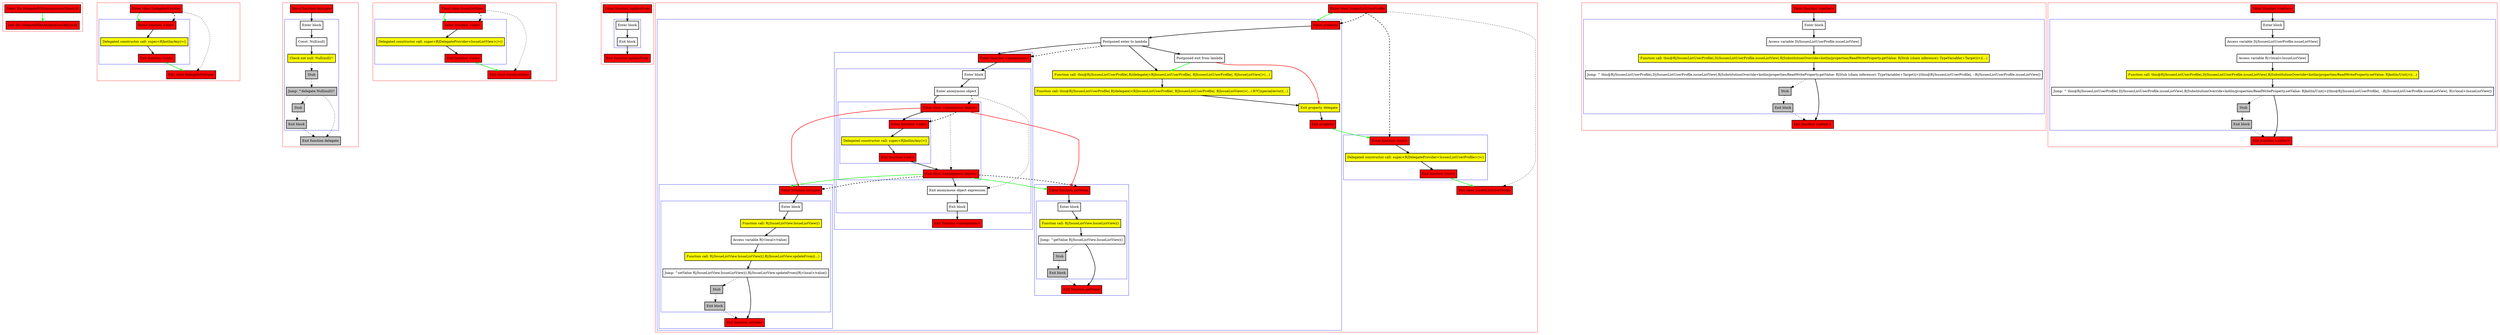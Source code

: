 digraph delegateWithAnonymousObject_kt {
    graph [nodesep=3]
    node [shape=box penwidth=2]
    edge [penwidth=2]

    subgraph cluster_0 {
        color=red
        0 [label="Enter file delegateWithAnonymousObject.kt" style="filled" fillcolor=red];
        1 [label="Exit file delegateWithAnonymousObject.kt" style="filled" fillcolor=red];
    }
    0 -> {1} [color=green];

    subgraph cluster_1 {
        color=red
        2 [label="Enter class DelegateProvider" style="filled" fillcolor=red];
        subgraph cluster_2 {
            color=blue
            3 [label="Enter function <init>" style="filled" fillcolor=red];
            4 [label="Delegated constructor call: super<R|kotlin/Any|>()" style="filled" fillcolor=yellow];
            5 [label="Exit function <init>" style="filled" fillcolor=red];
        }
        6 [label="Exit class DelegateProvider" style="filled" fillcolor=red];
    }
    2 -> {3} [color=green];
    2 -> {6} [style=dotted];
    2 -> {3} [style=dashed];
    3 -> {4};
    4 -> {5};
    5 -> {6} [color=green];

    subgraph cluster_3 {
        color=red
        7 [label="Enter function delegate" style="filled" fillcolor=red];
        subgraph cluster_4 {
            color=blue
            8 [label="Enter block"];
            9 [label="Const: Null(null)"];
            10 [label="Check not null: Null(null)!!" style="filled" fillcolor=yellow];
            11 [label="Stub" style="filled" fillcolor=gray];
            12 [label="Jump: ^delegate Null(null)!!" style="filled" fillcolor=gray];
            13 [label="Stub" style="filled" fillcolor=gray];
            14 [label="Exit block" style="filled" fillcolor=gray];
        }
        15 [label="Exit function delegate" style="filled" fillcolor=gray];
    }
    7 -> {8};
    8 -> {9};
    9 -> {10};
    10 -> {11} [style=dotted];
    11 -> {12} [style=dotted];
    12 -> {13 15} [style=dotted];
    13 -> {14} [style=dotted];
    14 -> {15} [style=dotted];

    subgraph cluster_5 {
        color=red
        16 [label="Enter class IssueListView" style="filled" fillcolor=red];
        subgraph cluster_6 {
            color=blue
            17 [label="Enter function <init>" style="filled" fillcolor=red];
            18 [label="Delegated constructor call: super<R|DelegateProvider<IssueListView>|>()" style="filled" fillcolor=yellow];
            19 [label="Exit function <init>" style="filled" fillcolor=red];
        }
        20 [label="Exit class IssueListView" style="filled" fillcolor=red];
    }
    16 -> {17} [color=green];
    16 -> {20} [style=dotted];
    16 -> {17} [style=dashed];
    17 -> {18};
    18 -> {19};
    19 -> {20} [color=green];

    subgraph cluster_7 {
        color=red
        21 [label="Enter function updateFrom" style="filled" fillcolor=red];
        subgraph cluster_8 {
            color=blue
            22 [label="Enter block"];
            23 [label="Exit block"];
        }
        24 [label="Exit function updateFrom" style="filled" fillcolor=red];
    }
    21 -> {22};
    22 -> {23};
    23 -> {24};

    subgraph cluster_9 {
        color=red
        25 [label="Enter class IssuesListUserProfile" style="filled" fillcolor=red];
        subgraph cluster_10 {
            color=blue
            26 [label="Enter property" style="filled" fillcolor=red];
            27 [label="Postponed enter to lambda"];
            subgraph cluster_11 {
                color=blue
                28 [label="Enter function <anonymous>" style="filled" fillcolor=red];
                subgraph cluster_12 {
                    color=blue
                    29 [label="Enter block"];
                    30 [label="Enter anonymous object"];
                    subgraph cluster_13 {
                        color=blue
                        31 [label="Enter class <anonymous object>" style="filled" fillcolor=red];
                        subgraph cluster_14 {
                            color=blue
                            32 [label="Enter function <init>" style="filled" fillcolor=red];
                            33 [label="Delegated constructor call: super<R|kotlin/Any|>()" style="filled" fillcolor=yellow];
                            34 [label="Exit function <init>" style="filled" fillcolor=red];
                        }
                        35 [label="Exit class <anonymous object>" style="filled" fillcolor=red];
                    }
                    36 [label="Exit anonymous object expression"];
                    37 [label="Exit block"];
                }
                38 [label="Exit function <anonymous>" style="filled" fillcolor=red];
            }
            subgraph cluster_15 {
                color=blue
                39 [label="Enter function setValue" style="filled" fillcolor=red];
                subgraph cluster_16 {
                    color=blue
                    40 [label="Enter block"];
                    41 [label="Function call: R|/IssueListView.IssueListView|()" style="filled" fillcolor=yellow];
                    42 [label="Access variable R|<local>/value|"];
                    43 [label="Function call: R|/IssueListView.IssueListView|().R|/IssueListView.updateFrom|(...)" style="filled" fillcolor=yellow];
                    44 [label="Jump: ^setValue R|/IssueListView.IssueListView|().R|/IssueListView.updateFrom|(R|<local>/value|)"];
                    45 [label="Stub" style="filled" fillcolor=gray];
                    46 [label="Exit block" style="filled" fillcolor=gray];
                }
                47 [label="Exit function setValue" style="filled" fillcolor=red];
            }
            subgraph cluster_17 {
                color=blue
                48 [label="Enter function getValue" style="filled" fillcolor=red];
                subgraph cluster_18 {
                    color=blue
                    49 [label="Enter block"];
                    50 [label="Function call: R|/IssueListView.IssueListView|()" style="filled" fillcolor=yellow];
                    51 [label="Jump: ^getValue R|/IssueListView.IssueListView|()"];
                    52 [label="Stub" style="filled" fillcolor=gray];
                    53 [label="Exit block" style="filled" fillcolor=gray];
                }
                54 [label="Exit function getValue" style="filled" fillcolor=red];
            }
            55 [label="Postponed exit from lambda"];
            56 [label="Function call: this@R|/IssuesListUserProfile|.R|/delegate|<R|IssuesListUserProfile|, R|IssuesListUserProfile|, R|IssueListView|>(...)" style="filled" fillcolor=yellow];
            57 [label="Function call: this@R|/IssuesListUserProfile|.R|/delegate|<R|IssuesListUserProfile|, R|IssuesListUserProfile|, R|IssueListView|>(...).R?C|special/error|(...)" style="filled" fillcolor=yellow];
            58 [label="Exit property delegate" style="filled" fillcolor=yellow];
            59 [label="Exit property" style="filled" fillcolor=red];
        }
        subgraph cluster_19 {
            color=blue
            60 [label="Enter function <init>" style="filled" fillcolor=red];
            61 [label="Delegated constructor call: super<R|DelegateProvider<IssuesListUserProfile>|>()" style="filled" fillcolor=yellow];
            62 [label="Exit function <init>" style="filled" fillcolor=red];
        }
        63 [label="Exit class IssuesListUserProfile" style="filled" fillcolor=red];
    }
    25 -> {26} [color=green];
    25 -> {63} [style=dotted];
    25 -> {26 60} [style=dashed];
    26 -> {27};
    27 -> {28 55 56};
    27 -> {28} [style=dashed];
    28 -> {29};
    29 -> {30};
    30 -> {31};
    30 -> {36} [style=dotted];
    30 -> {31} [style=dashed];
    31 -> {32};
    31 -> {39 48} [color=red];
    31 -> {35} [style=dotted];
    31 -> {32} [style=dashed];
    32 -> {33};
    33 -> {34};
    34 -> {35};
    35 -> {36};
    35 -> {39 48} [color=green];
    35 -> {39 48} [style=dashed];
    36 -> {37};
    37 -> {38};
    39 -> {40};
    40 -> {41};
    41 -> {42};
    42 -> {43};
    43 -> {44};
    44 -> {47};
    44 -> {45} [style=dotted];
    45 -> {46} [style=dotted];
    46 -> {47} [style=dotted];
    48 -> {49};
    49 -> {50};
    50 -> {51};
    51 -> {54};
    51 -> {52} [style=dotted];
    52 -> {53} [style=dotted];
    53 -> {54} [style=dotted];
    55 -> {56} [color=green];
    55 -> {58} [color=red];
    56 -> {57};
    57 -> {58};
    58 -> {59};
    59 -> {60} [color=green];
    60 -> {61};
    61 -> {62};
    62 -> {63} [color=green];

    subgraph cluster_20 {
        color=red
        64 [label="Enter function <getter>" style="filled" fillcolor=red];
        subgraph cluster_21 {
            color=blue
            65 [label="Enter block"];
            66 [label="Access variable D|/IssuesListUserProfile.issueListView|"];
            67 [label="Function call: this@R|/IssuesListUserProfile|.D|/IssuesListUserProfile.issueListView|.R|SubstitutionOverride<kotlin/properties/ReadWriteProperty.getValue: R|Stub (chain inference): TypeVariable(+Target)|>|(...)" style="filled" fillcolor=yellow];
            68 [label="Jump: ^ this@R|/IssuesListUserProfile|.D|/IssuesListUserProfile.issueListView|.R|SubstitutionOverride<kotlin/properties/ReadWriteProperty.getValue: R|Stub (chain inference): TypeVariable(+Target)|>|(this@R|/IssuesListUserProfile|, ::R|/IssuesListUserProfile.issueListView|)"];
            69 [label="Stub" style="filled" fillcolor=gray];
            70 [label="Exit block" style="filled" fillcolor=gray];
        }
        71 [label="Exit function <getter>" style="filled" fillcolor=red];
    }
    64 -> {65};
    65 -> {66};
    66 -> {67};
    67 -> {68};
    68 -> {71};
    68 -> {69} [style=dotted];
    69 -> {70} [style=dotted];
    70 -> {71} [style=dotted];

    subgraph cluster_22 {
        color=red
        72 [label="Enter function <setter>" style="filled" fillcolor=red];
        subgraph cluster_23 {
            color=blue
            73 [label="Enter block"];
            74 [label="Access variable D|/IssuesListUserProfile.issueListView|"];
            75 [label="Access variable R|<local>/issueListView|"];
            76 [label="Function call: this@R|/IssuesListUserProfile|.D|/IssuesListUserProfile.issueListView|.R|SubstitutionOverride<kotlin/properties/ReadWriteProperty.setValue: R|kotlin/Unit|>|(...)" style="filled" fillcolor=yellow];
            77 [label="Jump: ^ this@R|/IssuesListUserProfile|.D|/IssuesListUserProfile.issueListView|.R|SubstitutionOverride<kotlin/properties/ReadWriteProperty.setValue: R|kotlin/Unit|>|(this@R|/IssuesListUserProfile|, ::R|/IssuesListUserProfile.issueListView|, R|<local>/issueListView|)"];
            78 [label="Stub" style="filled" fillcolor=gray];
            79 [label="Exit block" style="filled" fillcolor=gray];
        }
        80 [label="Exit function <setter>" style="filled" fillcolor=red];
    }
    72 -> {73};
    73 -> {74};
    74 -> {75};
    75 -> {76};
    76 -> {77};
    77 -> {80};
    77 -> {78} [style=dotted];
    78 -> {79} [style=dotted];
    79 -> {80} [style=dotted];

}
